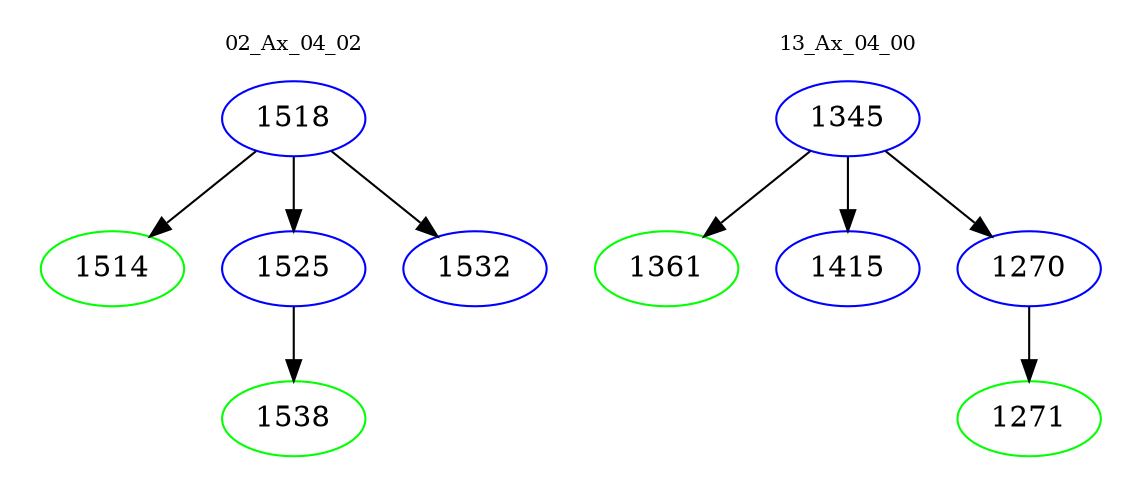 digraph{
subgraph cluster_0 {
color = white
label = "02_Ax_04_02";
fontsize=10;
T0_1518 [label="1518", color="blue"]
T0_1518 -> T0_1514 [color="black"]
T0_1514 [label="1514", color="green"]
T0_1518 -> T0_1525 [color="black"]
T0_1525 [label="1525", color="blue"]
T0_1525 -> T0_1538 [color="black"]
T0_1538 [label="1538", color="green"]
T0_1518 -> T0_1532 [color="black"]
T0_1532 [label="1532", color="blue"]
}
subgraph cluster_1 {
color = white
label = "13_Ax_04_00";
fontsize=10;
T1_1345 [label="1345", color="blue"]
T1_1345 -> T1_1361 [color="black"]
T1_1361 [label="1361", color="green"]
T1_1345 -> T1_1415 [color="black"]
T1_1415 [label="1415", color="blue"]
T1_1345 -> T1_1270 [color="black"]
T1_1270 [label="1270", color="blue"]
T1_1270 -> T1_1271 [color="black"]
T1_1271 [label="1271", color="green"]
}
}

